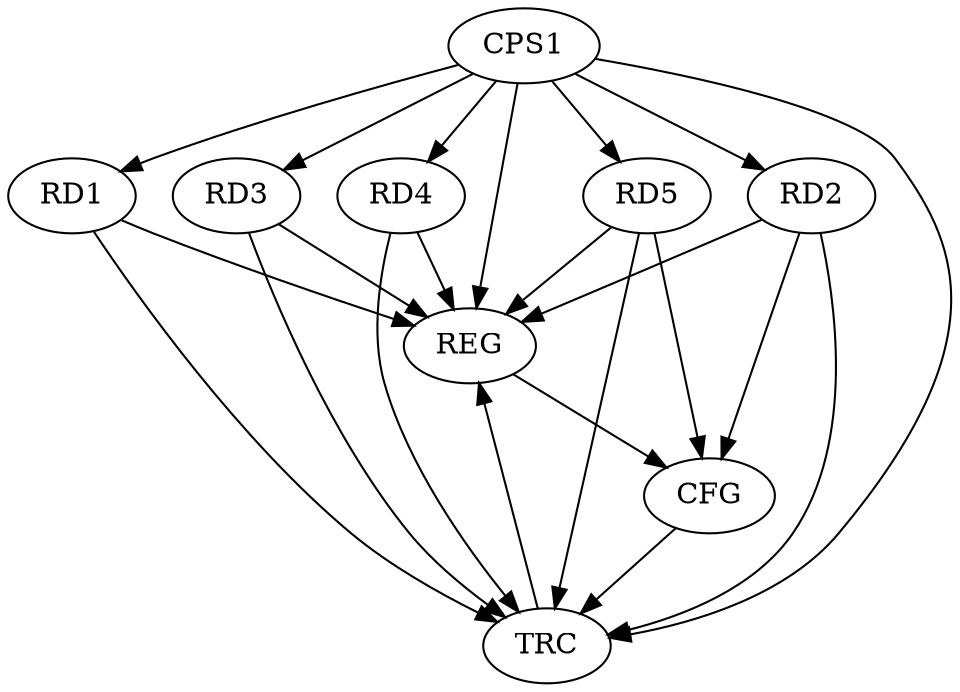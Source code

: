 strict digraph G {
  RD1 [ label="RD1" ];
  RD2 [ label="RD2" ];
  RD3 [ label="RD3" ];
  RD4 [ label="RD4" ];
  RD5 [ label="RD5" ];
  CPS1 [ label="CPS1" ];
  REG [ label="REG" ];
  CFG [ label="CFG" ];
  TRC [ label="TRC" ];
  CPS1 -> RD1;
  CPS1 -> RD2;
  CPS1 -> RD3;
  CPS1 -> RD4;
  CPS1 -> RD5;
  RD1 -> REG;
  RD2 -> REG;
  RD3 -> REG;
  RD4 -> REG;
  RD5 -> REG;
  CPS1 -> REG;
  RD5 -> CFG;
  RD2 -> CFG;
  REG -> CFG;
  RD1 -> TRC;
  RD2 -> TRC;
  RD3 -> TRC;
  RD4 -> TRC;
  RD5 -> TRC;
  CPS1 -> TRC;
  CFG -> TRC;
  TRC -> REG;
}
